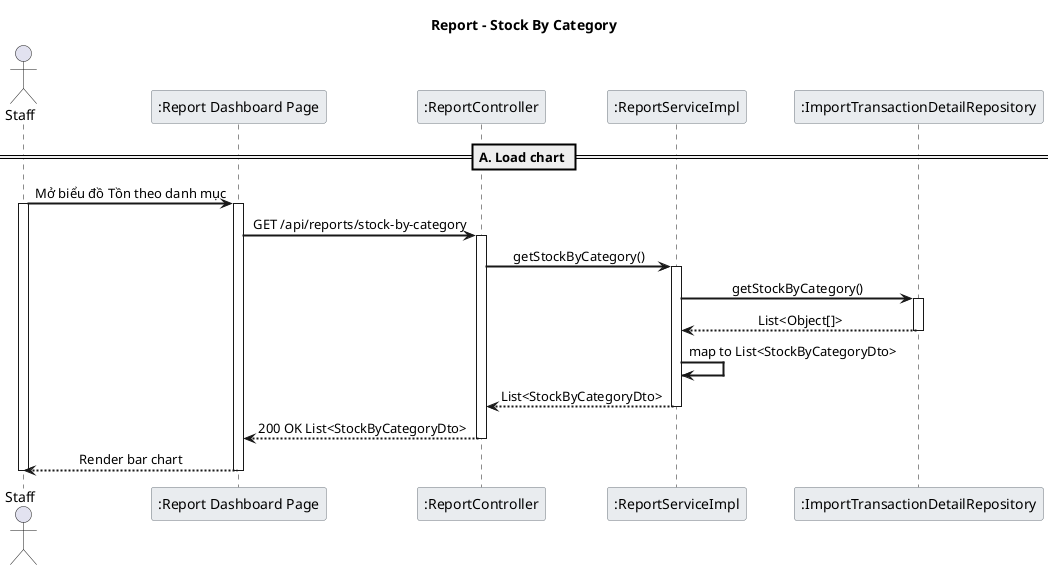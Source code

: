 @startuml Report_2_StockByCategory_Sequence

skinparam backgroundColor white
skinparam sequenceArrowThickness 2
skinparam sequenceMessageAlign center
skinparam sequenceGroupBodyBackgroundColor #F8F9FA
skinparam sequenceParticipantBorderColor #6C757D
skinparam sequenceParticipantBackgroundColor #E9ECEF
skinparam sequenceLifeLineStroke dash

title Report – Stock By Category

actor Staff
participant ":Report Dashboard Page" as UI
participant ":ReportController" as RC
participant ":ReportServiceImpl" as RS
participant ":ImportTransactionDetailRepository" as DetailRepo

== A. Load chart ==
Staff -> UI: Mở biểu đồ Tồn theo danh mục
activate Staff
activate UI
UI -> RC: GET /api/reports/stock-by-category
activate RC
RC -> RS: getStockByCategory()
activate RS
RS -> DetailRepo: getStockByCategory()
activate DetailRepo
DetailRepo --> RS: List<Object[]>
deactivate DetailRepo
RS -> RS: map to List<StockByCategoryDto>
RS --> RC: List<StockByCategoryDto>
deactivate RS
RC --> UI: 200 OK List<StockByCategoryDto>
deactivate RC
UI --> Staff: Render bar chart

deactivate UI
deactivate Staff

@enduml
